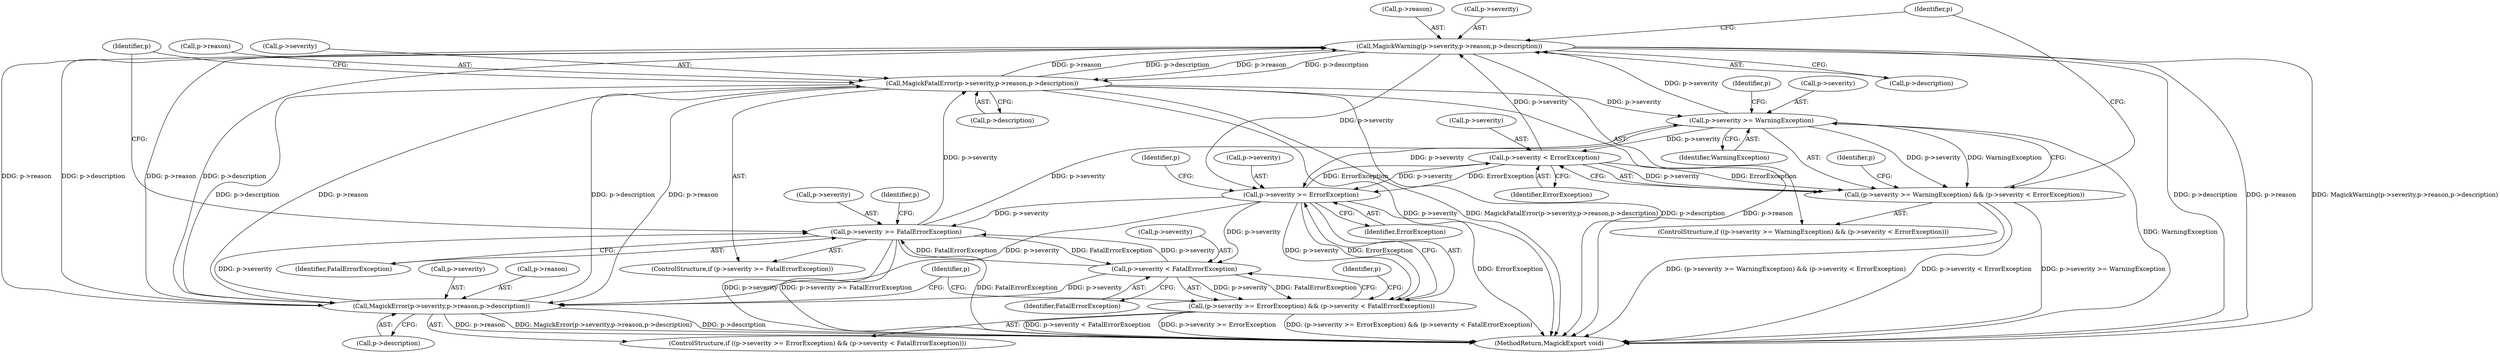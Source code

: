 digraph "1_ImageMagick_0474237508f39c4f783208123431815f1ededb76_2@del" {
"1000164" [label="(Call,MagickWarning(p->severity,p->reason,p->description))"];
"1000159" [label="(Call,p->severity < ErrorException)"];
"1000154" [label="(Call,p->severity >= WarningException)"];
"1000202" [label="(Call,MagickFatalError(p->severity,p->reason,p->description))"];
"1000197" [label="(Call,p->severity >= FatalErrorException)"];
"1000181" [label="(Call,p->severity < FatalErrorException)"];
"1000176" [label="(Call,p->severity >= ErrorException)"];
"1000164" [label="(Call,MagickWarning(p->severity,p->reason,p->description))"];
"1000186" [label="(Call,MagickError(p->severity,p->reason,p->description))"];
"1000153" [label="(Call,(p->severity >= WarningException) && (p->severity < ErrorException))"];
"1000175" [label="(Call,(p->severity >= ErrorException) && (p->severity < FatalErrorException))"];
"1000185" [label="(Identifier,FatalErrorException)"];
"1000187" [label="(Call,p->severity)"];
"1000197" [label="(Call,p->severity >= FatalErrorException)"];
"1000203" [label="(Call,p->severity)"];
"1000199" [label="(Identifier,p)"];
"1000168" [label="(Call,p->reason)"];
"1000163" [label="(Identifier,ErrorException)"];
"1000198" [label="(Call,p->severity)"];
"1000204" [label="(Identifier,p)"];
"1000171" [label="(Call,p->description)"];
"1000209" [label="(Call,p->description)"];
"1000160" [label="(Call,p->severity)"];
"1000174" [label="(ControlStructure,if ((p->severity >= ErrorException) && (p->severity < FatalErrorException)))"];
"1000213" [label="(Identifier,p)"];
"1000178" [label="(Identifier,p)"];
"1000190" [label="(Call,p->reason)"];
"1000152" [label="(ControlStructure,if ((p->severity >= WarningException) && (p->severity < ErrorException)))"];
"1000165" [label="(Call,p->severity)"];
"1000176" [label="(Call,p->severity >= ErrorException)"];
"1000196" [label="(ControlStructure,if (p->severity >= FatalErrorException))"];
"1000193" [label="(Call,p->description)"];
"1000182" [label="(Call,p->severity)"];
"1000188" [label="(Identifier,p)"];
"1000183" [label="(Identifier,p)"];
"1000181" [label="(Call,p->severity < FatalErrorException)"];
"1000164" [label="(Call,MagickWarning(p->severity,p->reason,p->description))"];
"1000159" [label="(Call,p->severity < ErrorException)"];
"1000166" [label="(Identifier,p)"];
"1000161" [label="(Identifier,p)"];
"1000177" [label="(Call,p->severity)"];
"1000186" [label="(Call,MagickError(p->severity,p->reason,p->description))"];
"1000202" [label="(Call,MagickFatalError(p->severity,p->reason,p->description))"];
"1000154" [label="(Call,p->severity >= WarningException)"];
"1000201" [label="(Identifier,FatalErrorException)"];
"1000175" [label="(Call,(p->severity >= ErrorException) && (p->severity < FatalErrorException))"];
"1000158" [label="(Identifier,WarningException)"];
"1000180" [label="(Identifier,ErrorException)"];
"1000228" [label="(MethodReturn,MagickExport void)"];
"1000206" [label="(Call,p->reason)"];
"1000153" [label="(Call,(p->severity >= WarningException) && (p->severity < ErrorException))"];
"1000155" [label="(Call,p->severity)"];
"1000164" -> "1000152"  [label="AST: "];
"1000164" -> "1000171"  [label="CFG: "];
"1000165" -> "1000164"  [label="AST: "];
"1000168" -> "1000164"  [label="AST: "];
"1000171" -> "1000164"  [label="AST: "];
"1000178" -> "1000164"  [label="CFG: "];
"1000164" -> "1000228"  [label="DDG: p->description"];
"1000164" -> "1000228"  [label="DDG: p->reason"];
"1000164" -> "1000228"  [label="DDG: MagickWarning(p->severity,p->reason,p->description)"];
"1000159" -> "1000164"  [label="DDG: p->severity"];
"1000154" -> "1000164"  [label="DDG: p->severity"];
"1000186" -> "1000164"  [label="DDG: p->reason"];
"1000186" -> "1000164"  [label="DDG: p->description"];
"1000202" -> "1000164"  [label="DDG: p->reason"];
"1000202" -> "1000164"  [label="DDG: p->description"];
"1000164" -> "1000176"  [label="DDG: p->severity"];
"1000164" -> "1000186"  [label="DDG: p->reason"];
"1000164" -> "1000186"  [label="DDG: p->description"];
"1000164" -> "1000202"  [label="DDG: p->reason"];
"1000164" -> "1000202"  [label="DDG: p->description"];
"1000159" -> "1000153"  [label="AST: "];
"1000159" -> "1000163"  [label="CFG: "];
"1000160" -> "1000159"  [label="AST: "];
"1000163" -> "1000159"  [label="AST: "];
"1000153" -> "1000159"  [label="CFG: "];
"1000159" -> "1000153"  [label="DDG: p->severity"];
"1000159" -> "1000153"  [label="DDG: ErrorException"];
"1000154" -> "1000159"  [label="DDG: p->severity"];
"1000176" -> "1000159"  [label="DDG: ErrorException"];
"1000159" -> "1000176"  [label="DDG: p->severity"];
"1000159" -> "1000176"  [label="DDG: ErrorException"];
"1000154" -> "1000153"  [label="AST: "];
"1000154" -> "1000158"  [label="CFG: "];
"1000155" -> "1000154"  [label="AST: "];
"1000158" -> "1000154"  [label="AST: "];
"1000161" -> "1000154"  [label="CFG: "];
"1000153" -> "1000154"  [label="CFG: "];
"1000154" -> "1000228"  [label="DDG: WarningException"];
"1000154" -> "1000153"  [label="DDG: p->severity"];
"1000154" -> "1000153"  [label="DDG: WarningException"];
"1000202" -> "1000154"  [label="DDG: p->severity"];
"1000197" -> "1000154"  [label="DDG: p->severity"];
"1000154" -> "1000176"  [label="DDG: p->severity"];
"1000202" -> "1000196"  [label="AST: "];
"1000202" -> "1000209"  [label="CFG: "];
"1000203" -> "1000202"  [label="AST: "];
"1000206" -> "1000202"  [label="AST: "];
"1000209" -> "1000202"  [label="AST: "];
"1000213" -> "1000202"  [label="CFG: "];
"1000202" -> "1000228"  [label="DDG: p->description"];
"1000202" -> "1000228"  [label="DDG: p->reason"];
"1000202" -> "1000228"  [label="DDG: p->severity"];
"1000202" -> "1000228"  [label="DDG: MagickFatalError(p->severity,p->reason,p->description)"];
"1000202" -> "1000186"  [label="DDG: p->reason"];
"1000202" -> "1000186"  [label="DDG: p->description"];
"1000197" -> "1000202"  [label="DDG: p->severity"];
"1000186" -> "1000202"  [label="DDG: p->reason"];
"1000186" -> "1000202"  [label="DDG: p->description"];
"1000197" -> "1000196"  [label="AST: "];
"1000197" -> "1000201"  [label="CFG: "];
"1000198" -> "1000197"  [label="AST: "];
"1000201" -> "1000197"  [label="AST: "];
"1000204" -> "1000197"  [label="CFG: "];
"1000213" -> "1000197"  [label="CFG: "];
"1000197" -> "1000228"  [label="DDG: p->severity >= FatalErrorException"];
"1000197" -> "1000228"  [label="DDG: FatalErrorException"];
"1000197" -> "1000228"  [label="DDG: p->severity"];
"1000197" -> "1000181"  [label="DDG: FatalErrorException"];
"1000181" -> "1000197"  [label="DDG: p->severity"];
"1000181" -> "1000197"  [label="DDG: FatalErrorException"];
"1000186" -> "1000197"  [label="DDG: p->severity"];
"1000176" -> "1000197"  [label="DDG: p->severity"];
"1000181" -> "1000175"  [label="AST: "];
"1000181" -> "1000185"  [label="CFG: "];
"1000182" -> "1000181"  [label="AST: "];
"1000185" -> "1000181"  [label="AST: "];
"1000175" -> "1000181"  [label="CFG: "];
"1000181" -> "1000175"  [label="DDG: p->severity"];
"1000181" -> "1000175"  [label="DDG: FatalErrorException"];
"1000176" -> "1000181"  [label="DDG: p->severity"];
"1000181" -> "1000186"  [label="DDG: p->severity"];
"1000176" -> "1000175"  [label="AST: "];
"1000176" -> "1000180"  [label="CFG: "];
"1000177" -> "1000176"  [label="AST: "];
"1000180" -> "1000176"  [label="AST: "];
"1000183" -> "1000176"  [label="CFG: "];
"1000175" -> "1000176"  [label="CFG: "];
"1000176" -> "1000228"  [label="DDG: ErrorException"];
"1000176" -> "1000175"  [label="DDG: p->severity"];
"1000176" -> "1000175"  [label="DDG: ErrorException"];
"1000176" -> "1000186"  [label="DDG: p->severity"];
"1000186" -> "1000174"  [label="AST: "];
"1000186" -> "1000193"  [label="CFG: "];
"1000187" -> "1000186"  [label="AST: "];
"1000190" -> "1000186"  [label="AST: "];
"1000193" -> "1000186"  [label="AST: "];
"1000199" -> "1000186"  [label="CFG: "];
"1000186" -> "1000228"  [label="DDG: p->reason"];
"1000186" -> "1000228"  [label="DDG: MagickError(p->severity,p->reason,p->description)"];
"1000186" -> "1000228"  [label="DDG: p->description"];
"1000153" -> "1000152"  [label="AST: "];
"1000166" -> "1000153"  [label="CFG: "];
"1000178" -> "1000153"  [label="CFG: "];
"1000153" -> "1000228"  [label="DDG: (p->severity >= WarningException) && (p->severity < ErrorException)"];
"1000153" -> "1000228"  [label="DDG: p->severity < ErrorException"];
"1000153" -> "1000228"  [label="DDG: p->severity >= WarningException"];
"1000175" -> "1000174"  [label="AST: "];
"1000188" -> "1000175"  [label="CFG: "];
"1000199" -> "1000175"  [label="CFG: "];
"1000175" -> "1000228"  [label="DDG: p->severity < FatalErrorException"];
"1000175" -> "1000228"  [label="DDG: p->severity >= ErrorException"];
"1000175" -> "1000228"  [label="DDG: (p->severity >= ErrorException) && (p->severity < FatalErrorException)"];
}
